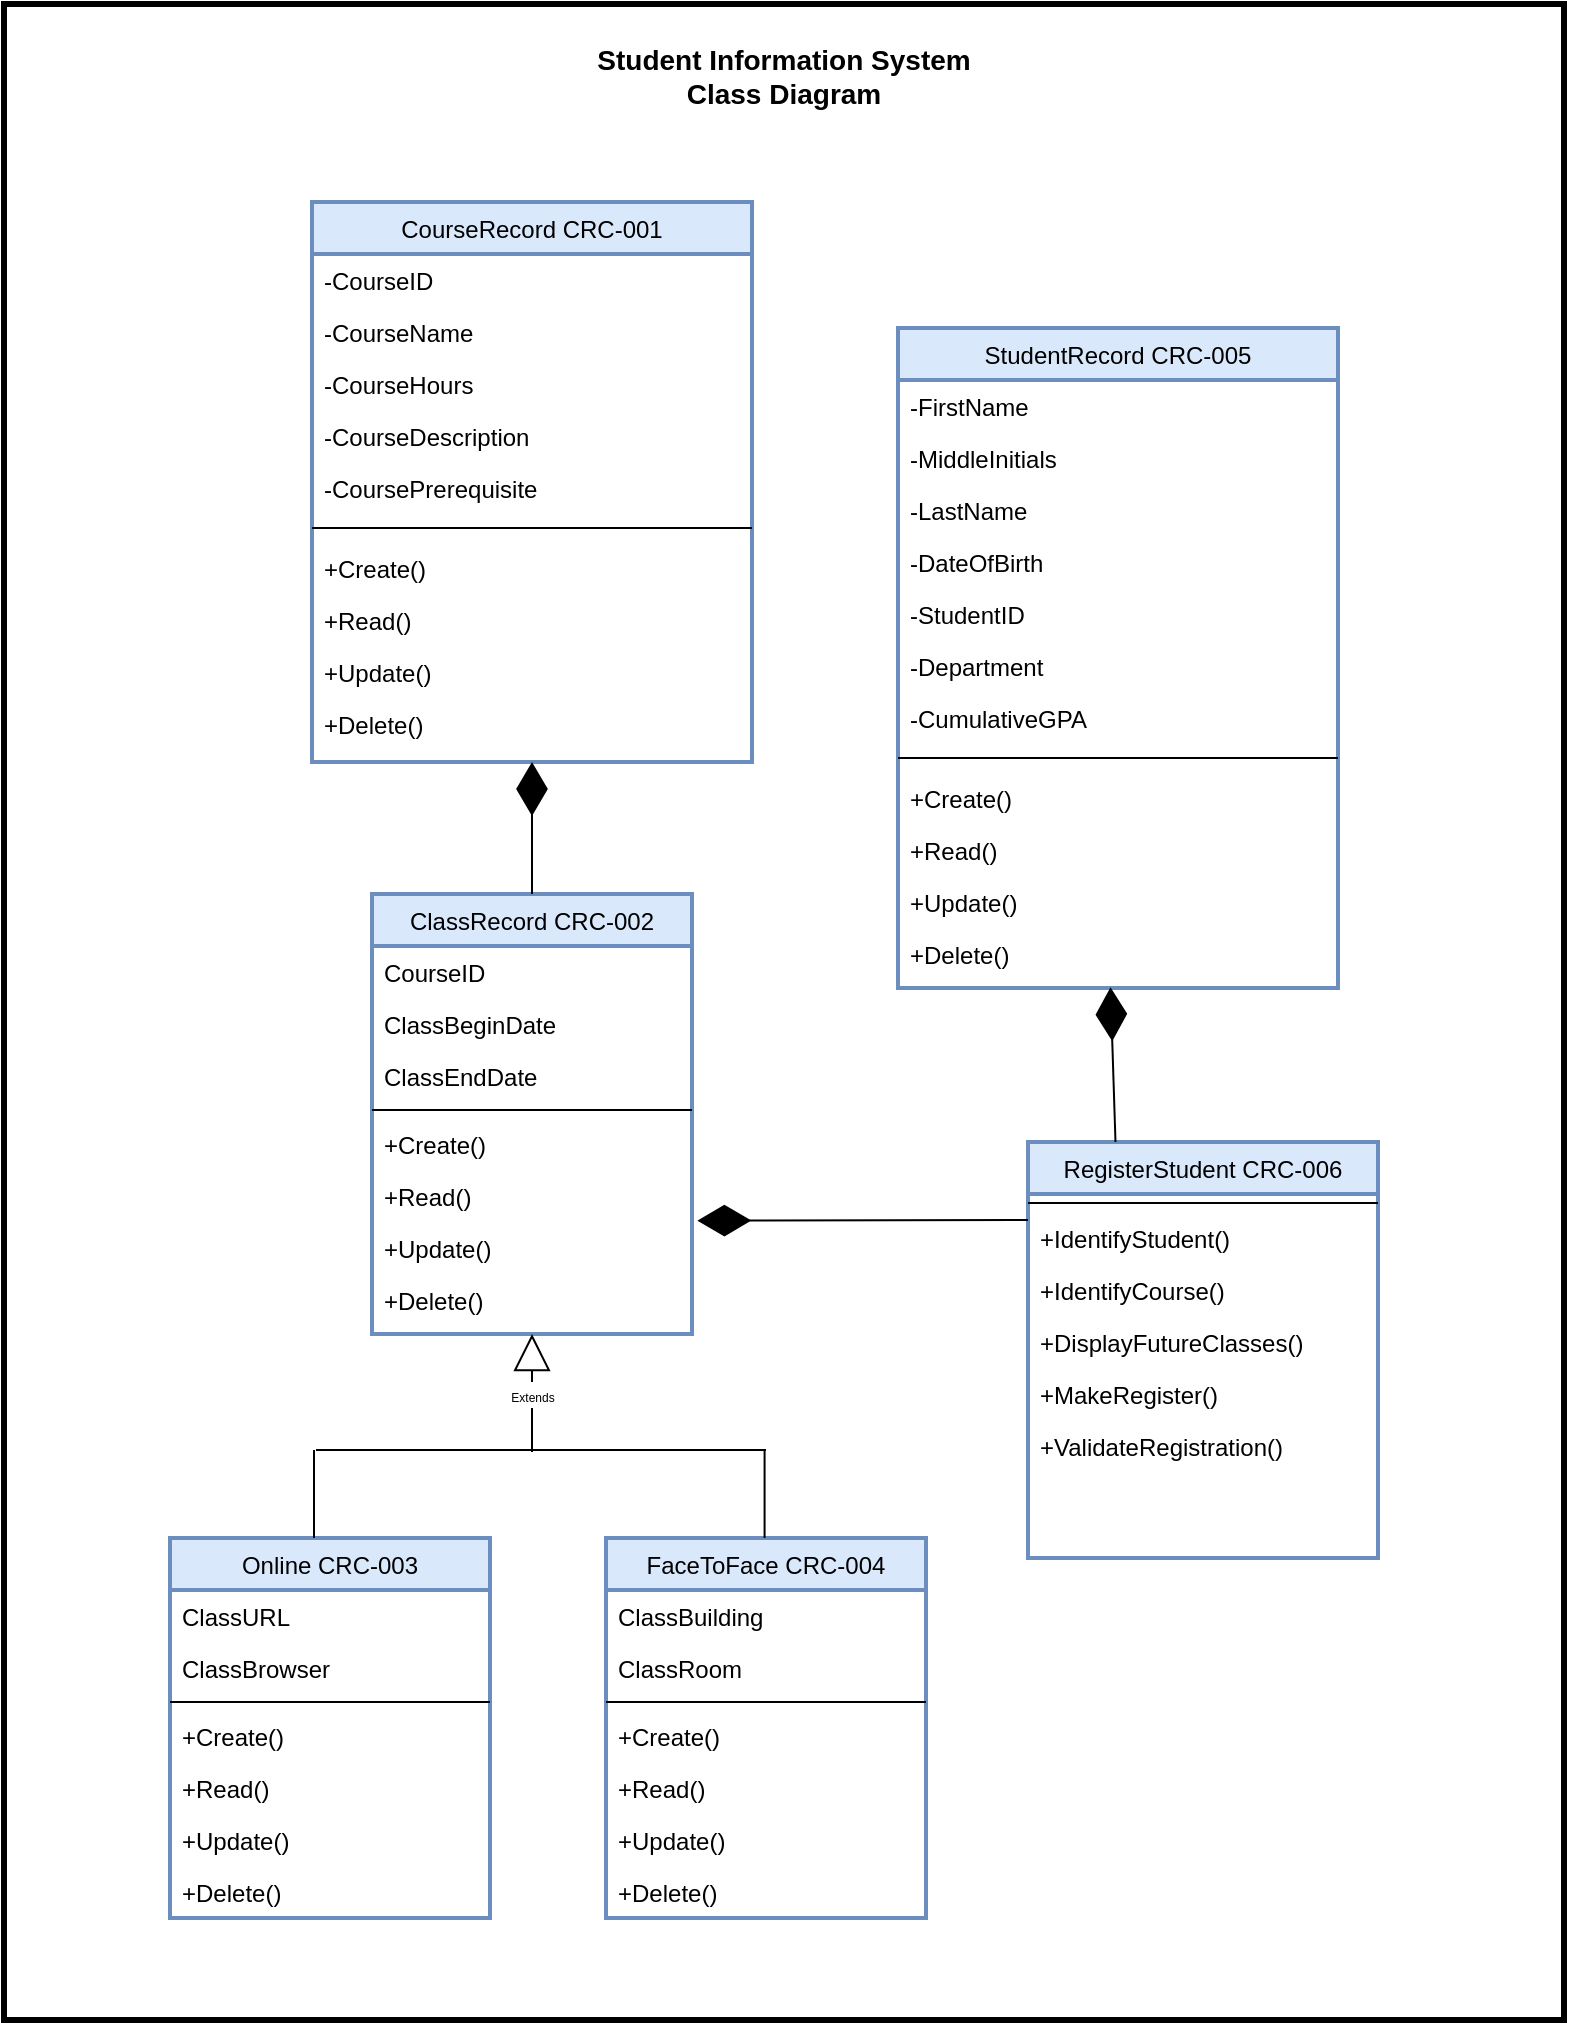 <mxfile version="13.10.4" type="github">
  <diagram id="C5RBs43oDa-KdzZeNtuy" name="Page-1">
    <mxGraphModel dx="1400" dy="595" grid="0" gridSize="10" guides="1" tooltips="1" connect="1" arrows="1" fold="1" page="0" pageScale="1" pageWidth="583" pageHeight="827" math="0" shadow="0">
      <root>
        <mxCell id="WIyWlLk6GJQsqaUBKTNV-0" />
        <mxCell id="WIyWlLk6GJQsqaUBKTNV-1" parent="WIyWlLk6GJQsqaUBKTNV-0" />
        <mxCell id="mDZFszzArQVCt0ObkEAF-0" value="ClassRecord CRC-002" style="swimlane;fontStyle=0;align=center;verticalAlign=top;childLayout=stackLayout;horizontal=1;startSize=26;horizontalStack=0;resizeParent=1;resizeLast=0;collapsible=1;marginBottom=0;rounded=0;shadow=0;strokeWidth=2;fillColor=#dae8fc;strokeColor=#6c8ebf;" vertex="1" parent="WIyWlLk6GJQsqaUBKTNV-1">
          <mxGeometry x="212" y="908" width="160" height="220" as="geometry">
            <mxRectangle x="230" y="140" width="160" height="26" as="alternateBounds" />
          </mxGeometry>
        </mxCell>
        <mxCell id="mDZFszzArQVCt0ObkEAF-1" value="CourseID" style="text;align=left;verticalAlign=top;spacingLeft=4;spacingRight=4;overflow=hidden;rotatable=0;points=[[0,0.5],[1,0.5]];portConstraint=eastwest;" vertex="1" parent="mDZFszzArQVCt0ObkEAF-0">
          <mxGeometry y="26" width="160" height="26" as="geometry" />
        </mxCell>
        <mxCell id="mDZFszzArQVCt0ObkEAF-2" value="ClassBeginDate" style="text;align=left;verticalAlign=top;spacingLeft=4;spacingRight=4;overflow=hidden;rotatable=0;points=[[0,0.5],[1,0.5]];portConstraint=eastwest;rounded=0;shadow=0;html=0;" vertex="1" parent="mDZFszzArQVCt0ObkEAF-0">
          <mxGeometry y="52" width="160" height="26" as="geometry" />
        </mxCell>
        <mxCell id="mDZFszzArQVCt0ObkEAF-3" value="ClassEndDate" style="text;align=left;verticalAlign=top;spacingLeft=4;spacingRight=4;overflow=hidden;rotatable=0;points=[[0,0.5],[1,0.5]];portConstraint=eastwest;rounded=0;shadow=0;html=0;" vertex="1" parent="mDZFszzArQVCt0ObkEAF-0">
          <mxGeometry y="78" width="160" height="26" as="geometry" />
        </mxCell>
        <mxCell id="mDZFszzArQVCt0ObkEAF-4" value="" style="line;html=1;strokeWidth=1;align=left;verticalAlign=middle;spacingTop=-1;spacingLeft=3;spacingRight=3;rotatable=0;labelPosition=right;points=[];portConstraint=eastwest;" vertex="1" parent="mDZFszzArQVCt0ObkEAF-0">
          <mxGeometry y="104" width="160" height="8" as="geometry" />
        </mxCell>
        <mxCell id="mDZFszzArQVCt0ObkEAF-5" value="+Create()" style="text;align=left;verticalAlign=top;spacingLeft=4;spacingRight=4;overflow=hidden;rotatable=0;points=[[0,0.5],[1,0.5]];portConstraint=eastwest;" vertex="1" parent="mDZFszzArQVCt0ObkEAF-0">
          <mxGeometry y="112" width="160" height="26" as="geometry" />
        </mxCell>
        <mxCell id="mDZFszzArQVCt0ObkEAF-50" value="+Read()" style="text;align=left;verticalAlign=top;spacingLeft=4;spacingRight=4;overflow=hidden;rotatable=0;points=[[0,0.5],[1,0.5]];portConstraint=eastwest;" vertex="1" parent="mDZFszzArQVCt0ObkEAF-0">
          <mxGeometry y="138" width="160" height="26" as="geometry" />
        </mxCell>
        <mxCell id="mDZFszzArQVCt0ObkEAF-30" value="+Update()" style="text;align=left;verticalAlign=top;spacingLeft=4;spacingRight=4;overflow=hidden;rotatable=0;points=[[0,0.5],[1,0.5]];portConstraint=eastwest;" vertex="1" parent="mDZFszzArQVCt0ObkEAF-0">
          <mxGeometry y="164" width="160" height="26" as="geometry" />
        </mxCell>
        <mxCell id="mDZFszzArQVCt0ObkEAF-31" value="+Delete()" style="text;align=left;verticalAlign=top;spacingLeft=4;spacingRight=4;overflow=hidden;rotatable=0;points=[[0,0.5],[1,0.5]];portConstraint=eastwest;" vertex="1" parent="mDZFszzArQVCt0ObkEAF-0">
          <mxGeometry y="190" width="160" height="26" as="geometry" />
        </mxCell>
        <mxCell id="mDZFszzArQVCt0ObkEAF-6" value="CourseRecord CRC-001" style="swimlane;fontStyle=0;align=center;verticalAlign=top;childLayout=stackLayout;horizontal=1;startSize=26;horizontalStack=0;resizeParent=1;resizeLast=0;collapsible=1;marginBottom=0;rounded=0;shadow=0;strokeWidth=2;fillColor=#dae8fc;strokeColor=#6c8ebf;" vertex="1" parent="WIyWlLk6GJQsqaUBKTNV-1">
          <mxGeometry x="182" y="562" width="220" height="280" as="geometry">
            <mxRectangle x="230" y="140" width="160" height="26" as="alternateBounds" />
          </mxGeometry>
        </mxCell>
        <mxCell id="mDZFszzArQVCt0ObkEAF-7" value="-CourseID" style="text;align=left;verticalAlign=top;spacingLeft=4;spacingRight=4;overflow=hidden;rotatable=0;points=[[0,0.5],[1,0.5]];portConstraint=eastwest;" vertex="1" parent="mDZFszzArQVCt0ObkEAF-6">
          <mxGeometry y="26" width="220" height="26" as="geometry" />
        </mxCell>
        <mxCell id="mDZFszzArQVCt0ObkEAF-8" value="-CourseName" style="text;align=left;verticalAlign=top;spacingLeft=4;spacingRight=4;overflow=hidden;rotatable=0;points=[[0,0.5],[1,0.5]];portConstraint=eastwest;rounded=0;shadow=0;html=0;" vertex="1" parent="mDZFszzArQVCt0ObkEAF-6">
          <mxGeometry y="52" width="220" height="26" as="geometry" />
        </mxCell>
        <mxCell id="mDZFszzArQVCt0ObkEAF-9" value="-CourseHours" style="text;align=left;verticalAlign=top;spacingLeft=4;spacingRight=4;overflow=hidden;rotatable=0;points=[[0,0.5],[1,0.5]];portConstraint=eastwest;rounded=0;shadow=0;html=0;" vertex="1" parent="mDZFszzArQVCt0ObkEAF-6">
          <mxGeometry y="78" width="220" height="26" as="geometry" />
        </mxCell>
        <mxCell id="mDZFszzArQVCt0ObkEAF-24" value="-CourseDescription" style="text;align=left;verticalAlign=top;spacingLeft=4;spacingRight=4;overflow=hidden;rotatable=0;points=[[0,0.5],[1,0.5]];portConstraint=eastwest;rounded=0;shadow=0;html=0;" vertex="1" parent="mDZFszzArQVCt0ObkEAF-6">
          <mxGeometry y="104" width="220" height="26" as="geometry" />
        </mxCell>
        <mxCell id="mDZFszzArQVCt0ObkEAF-25" value="-CoursePrerequisite" style="text;align=left;verticalAlign=top;spacingLeft=4;spacingRight=4;overflow=hidden;rotatable=0;points=[[0,0.5],[1,0.5]];portConstraint=eastwest;rounded=0;shadow=0;html=0;" vertex="1" parent="mDZFszzArQVCt0ObkEAF-6">
          <mxGeometry y="130" width="220" height="26" as="geometry" />
        </mxCell>
        <mxCell id="mDZFszzArQVCt0ObkEAF-10" value="" style="line;html=1;strokeWidth=1;align=left;verticalAlign=middle;spacingTop=-1;spacingLeft=3;spacingRight=3;rotatable=0;labelPosition=right;points=[];portConstraint=eastwest;" vertex="1" parent="mDZFszzArQVCt0ObkEAF-6">
          <mxGeometry y="156" width="220" height="14" as="geometry" />
        </mxCell>
        <mxCell id="mDZFszzArQVCt0ObkEAF-11" value="+Create()" style="text;align=left;verticalAlign=top;spacingLeft=4;spacingRight=4;overflow=hidden;rotatable=0;points=[[0,0.5],[1,0.5]];portConstraint=eastwest;" vertex="1" parent="mDZFszzArQVCt0ObkEAF-6">
          <mxGeometry y="170" width="220" height="26" as="geometry" />
        </mxCell>
        <mxCell id="mDZFszzArQVCt0ObkEAF-48" value="+Read()" style="text;align=left;verticalAlign=top;spacingLeft=4;spacingRight=4;overflow=hidden;rotatable=0;points=[[0,0.5],[1,0.5]];portConstraint=eastwest;" vertex="1" parent="mDZFszzArQVCt0ObkEAF-6">
          <mxGeometry y="196" width="220" height="26" as="geometry" />
        </mxCell>
        <mxCell id="mDZFszzArQVCt0ObkEAF-27" value="+Update()" style="text;align=left;verticalAlign=top;spacingLeft=4;spacingRight=4;overflow=hidden;rotatable=0;points=[[0,0.5],[1,0.5]];portConstraint=eastwest;" vertex="1" parent="mDZFszzArQVCt0ObkEAF-6">
          <mxGeometry y="222" width="220" height="26" as="geometry" />
        </mxCell>
        <mxCell id="mDZFszzArQVCt0ObkEAF-28" value="+Delete()" style="text;align=left;verticalAlign=top;spacingLeft=4;spacingRight=4;overflow=hidden;rotatable=0;points=[[0,0.5],[1,0.5]];portConstraint=eastwest;" vertex="1" parent="mDZFszzArQVCt0ObkEAF-6">
          <mxGeometry y="248" width="220" height="26" as="geometry" />
        </mxCell>
        <mxCell id="mDZFszzArQVCt0ObkEAF-12" value="Online CRC-003" style="swimlane;fontStyle=0;align=center;verticalAlign=top;childLayout=stackLayout;horizontal=1;startSize=26;horizontalStack=0;resizeParent=1;resizeLast=0;collapsible=1;marginBottom=0;rounded=0;shadow=0;strokeWidth=2;fillColor=#dae8fc;strokeColor=#6c8ebf;" vertex="1" parent="WIyWlLk6GJQsqaUBKTNV-1">
          <mxGeometry x="111" y="1230" width="160" height="190" as="geometry">
            <mxRectangle x="230" y="140" width="160" height="26" as="alternateBounds" />
          </mxGeometry>
        </mxCell>
        <mxCell id="mDZFszzArQVCt0ObkEAF-13" value="ClassURL" style="text;align=left;verticalAlign=top;spacingLeft=4;spacingRight=4;overflow=hidden;rotatable=0;points=[[0,0.5],[1,0.5]];portConstraint=eastwest;" vertex="1" parent="mDZFszzArQVCt0ObkEAF-12">
          <mxGeometry y="26" width="160" height="26" as="geometry" />
        </mxCell>
        <mxCell id="mDZFszzArQVCt0ObkEAF-14" value="ClassBrowser" style="text;align=left;verticalAlign=top;spacingLeft=4;spacingRight=4;overflow=hidden;rotatable=0;points=[[0,0.5],[1,0.5]];portConstraint=eastwest;rounded=0;shadow=0;html=0;" vertex="1" parent="mDZFszzArQVCt0ObkEAF-12">
          <mxGeometry y="52" width="160" height="26" as="geometry" />
        </mxCell>
        <mxCell id="mDZFszzArQVCt0ObkEAF-16" value="" style="line;html=1;strokeWidth=1;align=left;verticalAlign=middle;spacingTop=-1;spacingLeft=3;spacingRight=3;rotatable=0;labelPosition=right;points=[];portConstraint=eastwest;" vertex="1" parent="mDZFszzArQVCt0ObkEAF-12">
          <mxGeometry y="78" width="160" height="8" as="geometry" />
        </mxCell>
        <mxCell id="mDZFszzArQVCt0ObkEAF-17" value="+Create()" style="text;align=left;verticalAlign=top;spacingLeft=4;spacingRight=4;overflow=hidden;rotatable=0;points=[[0,0.5],[1,0.5]];portConstraint=eastwest;" vertex="1" parent="mDZFszzArQVCt0ObkEAF-12">
          <mxGeometry y="86" width="160" height="26" as="geometry" />
        </mxCell>
        <mxCell id="mDZFszzArQVCt0ObkEAF-52" value="+Read()" style="text;align=left;verticalAlign=top;spacingLeft=4;spacingRight=4;overflow=hidden;rotatable=0;points=[[0,0.5],[1,0.5]];portConstraint=eastwest;" vertex="1" parent="mDZFszzArQVCt0ObkEAF-12">
          <mxGeometry y="112" width="160" height="26" as="geometry" />
        </mxCell>
        <mxCell id="mDZFszzArQVCt0ObkEAF-32" value="+Update()" style="text;align=left;verticalAlign=top;spacingLeft=4;spacingRight=4;overflow=hidden;rotatable=0;points=[[0,0.5],[1,0.5]];portConstraint=eastwest;" vertex="1" parent="mDZFszzArQVCt0ObkEAF-12">
          <mxGeometry y="138" width="160" height="26" as="geometry" />
        </mxCell>
        <mxCell id="mDZFszzArQVCt0ObkEAF-33" value="+Delete()" style="text;align=left;verticalAlign=top;spacingLeft=4;spacingRight=4;overflow=hidden;rotatable=0;points=[[0,0.5],[1,0.5]];portConstraint=eastwest;" vertex="1" parent="mDZFszzArQVCt0ObkEAF-12">
          <mxGeometry y="164" width="160" height="26" as="geometry" />
        </mxCell>
        <mxCell id="mDZFszzArQVCt0ObkEAF-18" value="FaceToFace CRC-004" style="swimlane;fontStyle=0;align=center;verticalAlign=top;childLayout=stackLayout;horizontal=1;startSize=26;horizontalStack=0;resizeParent=1;resizeLast=0;collapsible=1;marginBottom=0;rounded=0;shadow=0;strokeWidth=2;fillColor=#dae8fc;strokeColor=#6c8ebf;" vertex="1" parent="WIyWlLk6GJQsqaUBKTNV-1">
          <mxGeometry x="329" y="1230" width="160" height="190" as="geometry">
            <mxRectangle x="230" y="140" width="160" height="26" as="alternateBounds" />
          </mxGeometry>
        </mxCell>
        <mxCell id="mDZFszzArQVCt0ObkEAF-19" value="ClassBuilding" style="text;align=left;verticalAlign=top;spacingLeft=4;spacingRight=4;overflow=hidden;rotatable=0;points=[[0,0.5],[1,0.5]];portConstraint=eastwest;" vertex="1" parent="mDZFszzArQVCt0ObkEAF-18">
          <mxGeometry y="26" width="160" height="26" as="geometry" />
        </mxCell>
        <mxCell id="mDZFszzArQVCt0ObkEAF-20" value="ClassRoom" style="text;align=left;verticalAlign=top;spacingLeft=4;spacingRight=4;overflow=hidden;rotatable=0;points=[[0,0.5],[1,0.5]];portConstraint=eastwest;rounded=0;shadow=0;html=0;" vertex="1" parent="mDZFszzArQVCt0ObkEAF-18">
          <mxGeometry y="52" width="160" height="26" as="geometry" />
        </mxCell>
        <mxCell id="mDZFszzArQVCt0ObkEAF-22" value="" style="line;html=1;strokeWidth=1;align=left;verticalAlign=middle;spacingTop=-1;spacingLeft=3;spacingRight=3;rotatable=0;labelPosition=right;points=[];portConstraint=eastwest;" vertex="1" parent="mDZFszzArQVCt0ObkEAF-18">
          <mxGeometry y="78" width="160" height="8" as="geometry" />
        </mxCell>
        <mxCell id="mDZFszzArQVCt0ObkEAF-23" value="+Create()" style="text;align=left;verticalAlign=top;spacingLeft=4;spacingRight=4;overflow=hidden;rotatable=0;points=[[0,0.5],[1,0.5]];portConstraint=eastwest;" vertex="1" parent="mDZFszzArQVCt0ObkEAF-18">
          <mxGeometry y="86" width="160" height="26" as="geometry" />
        </mxCell>
        <mxCell id="mDZFszzArQVCt0ObkEAF-51" value="+Read()" style="text;align=left;verticalAlign=top;spacingLeft=4;spacingRight=4;overflow=hidden;rotatable=0;points=[[0,0.5],[1,0.5]];portConstraint=eastwest;" vertex="1" parent="mDZFszzArQVCt0ObkEAF-18">
          <mxGeometry y="112" width="160" height="26" as="geometry" />
        </mxCell>
        <mxCell id="mDZFszzArQVCt0ObkEAF-34" value="+Update()" style="text;align=left;verticalAlign=top;spacingLeft=4;spacingRight=4;overflow=hidden;rotatable=0;points=[[0,0.5],[1,0.5]];portConstraint=eastwest;" vertex="1" parent="mDZFszzArQVCt0ObkEAF-18">
          <mxGeometry y="138" width="160" height="26" as="geometry" />
        </mxCell>
        <mxCell id="mDZFszzArQVCt0ObkEAF-35" value="+Delete()" style="text;align=left;verticalAlign=top;spacingLeft=4;spacingRight=4;overflow=hidden;rotatable=0;points=[[0,0.5],[1,0.5]];portConstraint=eastwest;" vertex="1" parent="mDZFszzArQVCt0ObkEAF-18">
          <mxGeometry y="164" width="160" height="26" as="geometry" />
        </mxCell>
        <mxCell id="mDZFszzArQVCt0ObkEAF-36" value="StudentRecord CRC-005" style="swimlane;fontStyle=0;align=center;verticalAlign=top;childLayout=stackLayout;horizontal=1;startSize=26;horizontalStack=0;resizeParent=1;resizeLast=0;collapsible=1;marginBottom=0;rounded=0;shadow=0;strokeWidth=2;fillColor=#dae8fc;strokeColor=#6c8ebf;" vertex="1" parent="WIyWlLk6GJQsqaUBKTNV-1">
          <mxGeometry x="475" y="625" width="220" height="330" as="geometry">
            <mxRectangle x="230" y="140" width="160" height="26" as="alternateBounds" />
          </mxGeometry>
        </mxCell>
        <mxCell id="mDZFszzArQVCt0ObkEAF-37" value="-FirstName" style="text;align=left;verticalAlign=top;spacingLeft=4;spacingRight=4;overflow=hidden;rotatable=0;points=[[0,0.5],[1,0.5]];portConstraint=eastwest;" vertex="1" parent="mDZFszzArQVCt0ObkEAF-36">
          <mxGeometry y="26" width="220" height="26" as="geometry" />
        </mxCell>
        <mxCell id="mDZFszzArQVCt0ObkEAF-38" value="-MiddleInitials" style="text;align=left;verticalAlign=top;spacingLeft=4;spacingRight=4;overflow=hidden;rotatable=0;points=[[0,0.5],[1,0.5]];portConstraint=eastwest;rounded=0;shadow=0;html=0;" vertex="1" parent="mDZFszzArQVCt0ObkEAF-36">
          <mxGeometry y="52" width="220" height="26" as="geometry" />
        </mxCell>
        <mxCell id="mDZFszzArQVCt0ObkEAF-39" value="-LastName" style="text;align=left;verticalAlign=top;spacingLeft=4;spacingRight=4;overflow=hidden;rotatable=0;points=[[0,0.5],[1,0.5]];portConstraint=eastwest;rounded=0;shadow=0;html=0;" vertex="1" parent="mDZFszzArQVCt0ObkEAF-36">
          <mxGeometry y="78" width="220" height="26" as="geometry" />
        </mxCell>
        <mxCell id="mDZFszzArQVCt0ObkEAF-40" value="-DateOfBirth" style="text;align=left;verticalAlign=top;spacingLeft=4;spacingRight=4;overflow=hidden;rotatable=0;points=[[0,0.5],[1,0.5]];portConstraint=eastwest;rounded=0;shadow=0;html=0;" vertex="1" parent="mDZFszzArQVCt0ObkEAF-36">
          <mxGeometry y="104" width="220" height="26" as="geometry" />
        </mxCell>
        <mxCell id="mDZFszzArQVCt0ObkEAF-41" value="-StudentID" style="text;align=left;verticalAlign=top;spacingLeft=4;spacingRight=4;overflow=hidden;rotatable=0;points=[[0,0.5],[1,0.5]];portConstraint=eastwest;rounded=0;shadow=0;html=0;" vertex="1" parent="mDZFszzArQVCt0ObkEAF-36">
          <mxGeometry y="130" width="220" height="26" as="geometry" />
        </mxCell>
        <mxCell id="mDZFszzArQVCt0ObkEAF-43" value="-Department" style="text;align=left;verticalAlign=top;spacingLeft=4;spacingRight=4;overflow=hidden;rotatable=0;points=[[0,0.5],[1,0.5]];portConstraint=eastwest;" vertex="1" parent="mDZFszzArQVCt0ObkEAF-36">
          <mxGeometry y="156" width="220" height="26" as="geometry" />
        </mxCell>
        <mxCell id="mDZFszzArQVCt0ObkEAF-44" value="-CumulativeGPA" style="text;align=left;verticalAlign=top;spacingLeft=4;spacingRight=4;overflow=hidden;rotatable=0;points=[[0,0.5],[1,0.5]];portConstraint=eastwest;" vertex="1" parent="mDZFszzArQVCt0ObkEAF-36">
          <mxGeometry y="182" width="220" height="26" as="geometry" />
        </mxCell>
        <mxCell id="mDZFszzArQVCt0ObkEAF-42" value="" style="line;html=1;strokeWidth=1;align=left;verticalAlign=middle;spacingTop=-1;spacingLeft=3;spacingRight=3;rotatable=0;labelPosition=right;points=[];portConstraint=eastwest;" vertex="1" parent="mDZFszzArQVCt0ObkEAF-36">
          <mxGeometry y="208" width="220" height="14" as="geometry" />
        </mxCell>
        <mxCell id="mDZFszzArQVCt0ObkEAF-45" value="+Create()" style="text;align=left;verticalAlign=top;spacingLeft=4;spacingRight=4;overflow=hidden;rotatable=0;points=[[0,0.5],[1,0.5]];portConstraint=eastwest;" vertex="1" parent="mDZFszzArQVCt0ObkEAF-36">
          <mxGeometry y="222" width="220" height="26" as="geometry" />
        </mxCell>
        <mxCell id="mDZFszzArQVCt0ObkEAF-49" value="+Read()" style="text;align=left;verticalAlign=top;spacingLeft=4;spacingRight=4;overflow=hidden;rotatable=0;points=[[0,0.5],[1,0.5]];portConstraint=eastwest;" vertex="1" parent="mDZFszzArQVCt0ObkEAF-36">
          <mxGeometry y="248" width="220" height="26" as="geometry" />
        </mxCell>
        <mxCell id="mDZFszzArQVCt0ObkEAF-46" value="+Update()" style="text;align=left;verticalAlign=top;spacingLeft=4;spacingRight=4;overflow=hidden;rotatable=0;points=[[0,0.5],[1,0.5]];portConstraint=eastwest;" vertex="1" parent="mDZFszzArQVCt0ObkEAF-36">
          <mxGeometry y="274" width="220" height="26" as="geometry" />
        </mxCell>
        <mxCell id="mDZFszzArQVCt0ObkEAF-47" value="+Delete()" style="text;align=left;verticalAlign=top;spacingLeft=4;spacingRight=4;overflow=hidden;rotatable=0;points=[[0,0.5],[1,0.5]];portConstraint=eastwest;" vertex="1" parent="mDZFszzArQVCt0ObkEAF-36">
          <mxGeometry y="300" width="220" height="26" as="geometry" />
        </mxCell>
        <mxCell id="mDZFszzArQVCt0ObkEAF-53" value="" style="endArrow=diamondThin;endFill=1;endSize=24;html=1;entryX=0.5;entryY=1;entryDx=0;entryDy=0;exitX=0.5;exitY=0;exitDx=0;exitDy=0;" edge="1" parent="WIyWlLk6GJQsqaUBKTNV-1" source="mDZFszzArQVCt0ObkEAF-0" target="mDZFszzArQVCt0ObkEAF-6">
          <mxGeometry width="160" relative="1" as="geometry">
            <mxPoint x="383" y="941" as="sourcePoint" />
            <mxPoint x="543" y="941" as="targetPoint" />
          </mxGeometry>
        </mxCell>
        <mxCell id="mDZFszzArQVCt0ObkEAF-54" value="RegisterStudent CRC-006" style="swimlane;fontStyle=0;align=center;verticalAlign=top;childLayout=stackLayout;horizontal=1;startSize=26;horizontalStack=0;resizeParent=1;resizeLast=0;collapsible=1;marginBottom=0;rounded=0;shadow=0;strokeWidth=2;fillColor=#dae8fc;strokeColor=#6c8ebf;" vertex="1" parent="WIyWlLk6GJQsqaUBKTNV-1">
          <mxGeometry x="540" y="1032" width="175" height="208" as="geometry">
            <mxRectangle x="230" y="140" width="160" height="26" as="alternateBounds" />
          </mxGeometry>
        </mxCell>
        <mxCell id="mDZFszzArQVCt0ObkEAF-57" value="" style="line;html=1;strokeWidth=1;align=left;verticalAlign=middle;spacingTop=-1;spacingLeft=3;spacingRight=3;rotatable=0;labelPosition=right;points=[];portConstraint=eastwest;" vertex="1" parent="mDZFszzArQVCt0ObkEAF-54">
          <mxGeometry y="26" width="175" height="9" as="geometry" />
        </mxCell>
        <mxCell id="mDZFszzArQVCt0ObkEAF-58" value="+IdentifyStudent()" style="text;align=left;verticalAlign=top;spacingLeft=4;spacingRight=4;overflow=hidden;rotatable=0;points=[[0,0.5],[1,0.5]];portConstraint=eastwest;" vertex="1" parent="mDZFszzArQVCt0ObkEAF-54">
          <mxGeometry y="35" width="175" height="26" as="geometry" />
        </mxCell>
        <mxCell id="mDZFszzArQVCt0ObkEAF-59" value="+IdentifyCourse()" style="text;align=left;verticalAlign=top;spacingLeft=4;spacingRight=4;overflow=hidden;rotatable=0;points=[[0,0.5],[1,0.5]];portConstraint=eastwest;" vertex="1" parent="mDZFszzArQVCt0ObkEAF-54">
          <mxGeometry y="61" width="175" height="26" as="geometry" />
        </mxCell>
        <mxCell id="mDZFszzArQVCt0ObkEAF-60" value="+DisplayFutureClasses()" style="text;align=left;verticalAlign=top;spacingLeft=4;spacingRight=4;overflow=hidden;rotatable=0;points=[[0,0.5],[1,0.5]];portConstraint=eastwest;" vertex="1" parent="mDZFszzArQVCt0ObkEAF-54">
          <mxGeometry y="87" width="175" height="26" as="geometry" />
        </mxCell>
        <mxCell id="mDZFszzArQVCt0ObkEAF-61" value="+MakeRegister()" style="text;align=left;verticalAlign=top;spacingLeft=4;spacingRight=4;overflow=hidden;rotatable=0;points=[[0,0.5],[1,0.5]];portConstraint=eastwest;" vertex="1" parent="mDZFszzArQVCt0ObkEAF-54">
          <mxGeometry y="113" width="175" height="26" as="geometry" />
        </mxCell>
        <mxCell id="mDZFszzArQVCt0ObkEAF-72" value="+ValidateRegistration()" style="text;align=left;verticalAlign=top;spacingLeft=4;spacingRight=4;overflow=hidden;rotatable=0;points=[[0,0.5],[1,0.5]];portConstraint=eastwest;" vertex="1" parent="mDZFszzArQVCt0ObkEAF-54">
          <mxGeometry y="139" width="175" height="26" as="geometry" />
        </mxCell>
        <mxCell id="mDZFszzArQVCt0ObkEAF-66" value="" style="endArrow=none;html=1;exitX=0.5;exitY=0;exitDx=0;exitDy=0;" edge="1" parent="WIyWlLk6GJQsqaUBKTNV-1">
          <mxGeometry width="50" height="50" relative="1" as="geometry">
            <mxPoint x="183" y="1230.0" as="sourcePoint" />
            <mxPoint x="183" y="1186" as="targetPoint" />
          </mxGeometry>
        </mxCell>
        <mxCell id="mDZFszzArQVCt0ObkEAF-67" value="" style="endArrow=none;html=1;exitX=0.5;exitY=0;exitDx=0;exitDy=0;" edge="1" parent="WIyWlLk6GJQsqaUBKTNV-1">
          <mxGeometry width="50" height="50" relative="1" as="geometry">
            <mxPoint x="408.29" y="1230.0" as="sourcePoint" />
            <mxPoint x="408.29" y="1186" as="targetPoint" />
          </mxGeometry>
        </mxCell>
        <mxCell id="mDZFszzArQVCt0ObkEAF-68" value="" style="endArrow=none;html=1;" edge="1" parent="WIyWlLk6GJQsqaUBKTNV-1">
          <mxGeometry width="50" height="50" relative="1" as="geometry">
            <mxPoint x="184" y="1186" as="sourcePoint" />
            <mxPoint x="409" y="1186" as="targetPoint" />
          </mxGeometry>
        </mxCell>
        <mxCell id="mDZFszzArQVCt0ObkEAF-69" value="&lt;font style=&quot;font-size: 6px&quot;&gt;Extends&lt;/font&gt;" style="endArrow=block;endSize=16;endFill=0;html=1;entryX=0.5;entryY=1;entryDx=0;entryDy=0;" edge="1" parent="WIyWlLk6GJQsqaUBKTNV-1" target="mDZFszzArQVCt0ObkEAF-0">
          <mxGeometry width="160" relative="1" as="geometry">
            <mxPoint x="292" y="1187" as="sourcePoint" />
            <mxPoint x="470" y="1166" as="targetPoint" />
          </mxGeometry>
        </mxCell>
        <mxCell id="mDZFszzArQVCt0ObkEAF-70" value="" style="endArrow=diamondThin;endFill=1;endSize=24;html=1;exitX=0.25;exitY=0;exitDx=0;exitDy=0;entryX=0.483;entryY=1.141;entryDx=0;entryDy=0;entryPerimeter=0;" edge="1" parent="WIyWlLk6GJQsqaUBKTNV-1" source="mDZFszzArQVCt0ObkEAF-54" target="mDZFszzArQVCt0ObkEAF-47">
          <mxGeometry width="160" relative="1" as="geometry">
            <mxPoint x="589.17" y="1021" as="sourcePoint" />
            <mxPoint x="589" y="971" as="targetPoint" />
          </mxGeometry>
        </mxCell>
        <mxCell id="mDZFszzArQVCt0ObkEAF-71" value="" style="endArrow=diamondThin;endFill=1;endSize=24;html=1;exitX=0;exitY=0.5;exitDx=0;exitDy=0;entryX=1.017;entryY=0.974;entryDx=0;entryDy=0;entryPerimeter=0;" edge="1" parent="WIyWlLk6GJQsqaUBKTNV-1" target="mDZFszzArQVCt0ObkEAF-50">
          <mxGeometry width="160" relative="1" as="geometry">
            <mxPoint x="540" y="1071" as="sourcePoint" />
            <mxPoint x="391" y="1059" as="targetPoint" />
          </mxGeometry>
        </mxCell>
        <mxCell id="mDZFszzArQVCt0ObkEAF-73" value="" style="rounded=0;whiteSpace=wrap;html=1;strokeWidth=3;fillColor=none;" vertex="1" parent="WIyWlLk6GJQsqaUBKTNV-1">
          <mxGeometry x="28" y="463" width="780" height="1008" as="geometry" />
        </mxCell>
        <mxCell id="mDZFszzArQVCt0ObkEAF-75" value="&lt;font style=&quot;font-size: 14px&quot;&gt;Student Information System &lt;br&gt;Class Diagram&lt;/font&gt;" style="text;html=1;strokeColor=none;fillColor=none;align=center;verticalAlign=middle;whiteSpace=wrap;rounded=0;fontStyle=1" vertex="1" parent="WIyWlLk6GJQsqaUBKTNV-1">
          <mxGeometry x="304" y="485" width="228" height="28" as="geometry" />
        </mxCell>
      </root>
    </mxGraphModel>
  </diagram>
</mxfile>
